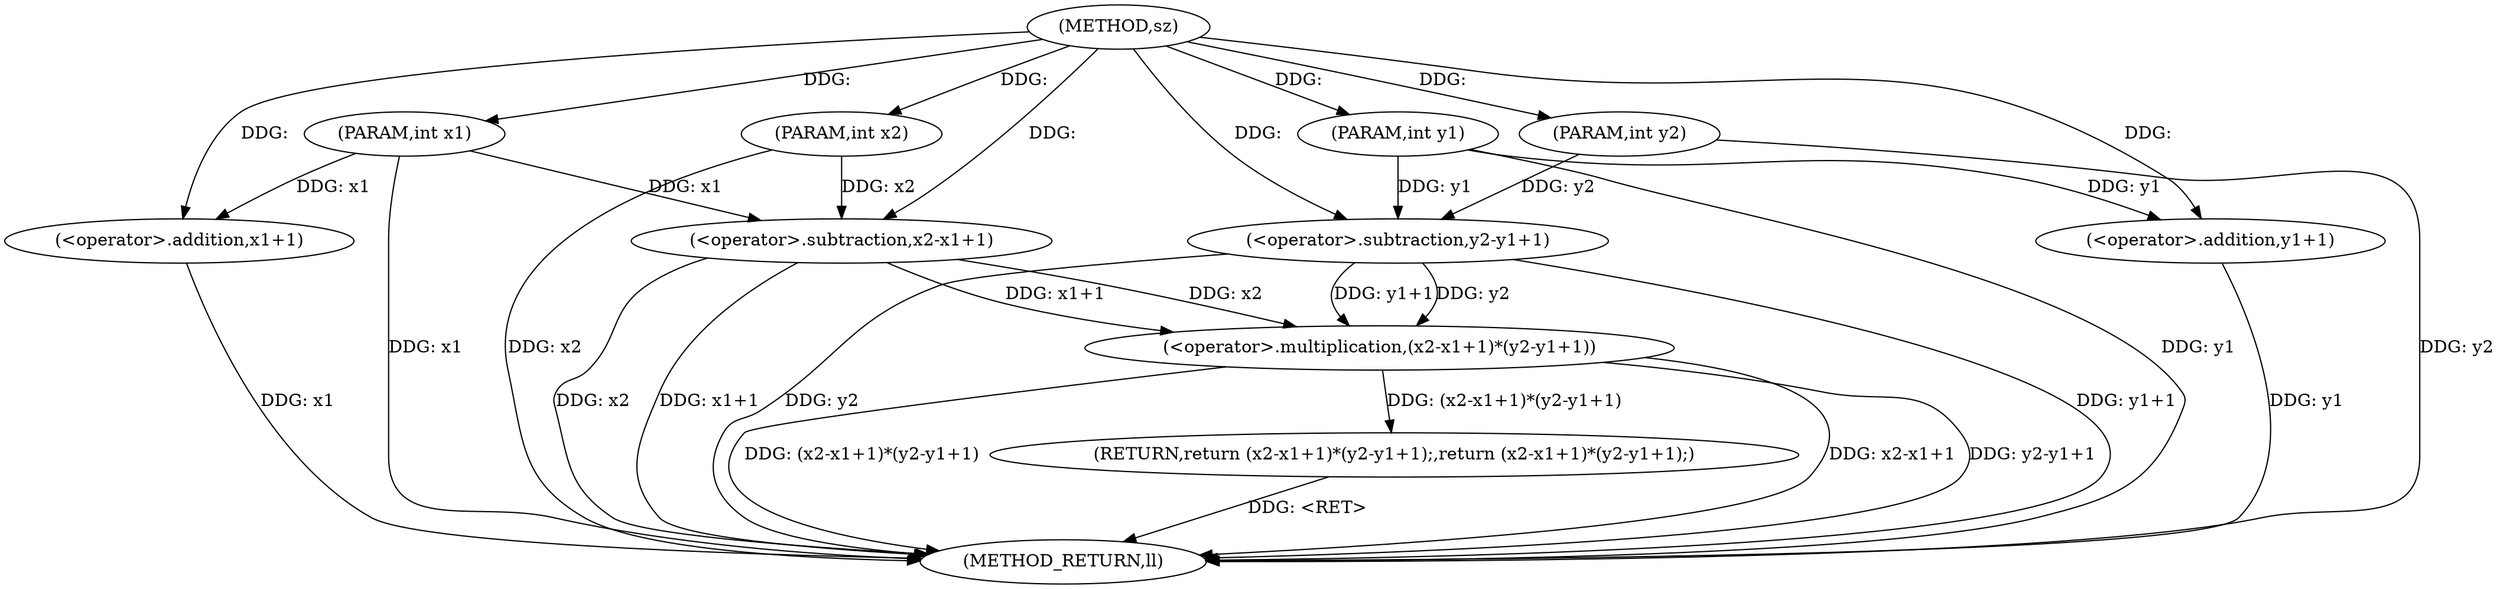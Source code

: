 digraph "sz" {  
"1000180" [label = "(METHOD,sz)" ]
"1000198" [label = "(METHOD_RETURN,ll)" ]
"1000181" [label = "(PARAM,int x1)" ]
"1000182" [label = "(PARAM,int y1)" ]
"1000183" [label = "(PARAM,int x2)" ]
"1000184" [label = "(PARAM,int y2)" ]
"1000186" [label = "(RETURN,return (x2-x1+1)*(y2-y1+1);,return (x2-x1+1)*(y2-y1+1);)" ]
"1000187" [label = "(<operator>.multiplication,(x2-x1+1)*(y2-y1+1))" ]
"1000188" [label = "(<operator>.subtraction,x2-x1+1)" ]
"1000193" [label = "(<operator>.subtraction,y2-y1+1)" ]
"1000190" [label = "(<operator>.addition,x1+1)" ]
"1000195" [label = "(<operator>.addition,y1+1)" ]
  "1000186" -> "1000198"  [ label = "DDG: <RET>"] 
  "1000181" -> "1000198"  [ label = "DDG: x1"] 
  "1000182" -> "1000198"  [ label = "DDG: y1"] 
  "1000183" -> "1000198"  [ label = "DDG: x2"] 
  "1000184" -> "1000198"  [ label = "DDG: y2"] 
  "1000188" -> "1000198"  [ label = "DDG: x2"] 
  "1000190" -> "1000198"  [ label = "DDG: x1"] 
  "1000188" -> "1000198"  [ label = "DDG: x1+1"] 
  "1000187" -> "1000198"  [ label = "DDG: x2-x1+1"] 
  "1000193" -> "1000198"  [ label = "DDG: y2"] 
  "1000195" -> "1000198"  [ label = "DDG: y1"] 
  "1000193" -> "1000198"  [ label = "DDG: y1+1"] 
  "1000187" -> "1000198"  [ label = "DDG: y2-y1+1"] 
  "1000187" -> "1000198"  [ label = "DDG: (x2-x1+1)*(y2-y1+1)"] 
  "1000180" -> "1000181"  [ label = "DDG: "] 
  "1000180" -> "1000182"  [ label = "DDG: "] 
  "1000180" -> "1000183"  [ label = "DDG: "] 
  "1000180" -> "1000184"  [ label = "DDG: "] 
  "1000187" -> "1000186"  [ label = "DDG: (x2-x1+1)*(y2-y1+1)"] 
  "1000188" -> "1000187"  [ label = "DDG: x1+1"] 
  "1000188" -> "1000187"  [ label = "DDG: x2"] 
  "1000193" -> "1000187"  [ label = "DDG: y1+1"] 
  "1000193" -> "1000187"  [ label = "DDG: y2"] 
  "1000183" -> "1000188"  [ label = "DDG: x2"] 
  "1000180" -> "1000188"  [ label = "DDG: "] 
  "1000181" -> "1000188"  [ label = "DDG: x1"] 
  "1000184" -> "1000193"  [ label = "DDG: y2"] 
  "1000180" -> "1000193"  [ label = "DDG: "] 
  "1000182" -> "1000193"  [ label = "DDG: y1"] 
  "1000181" -> "1000190"  [ label = "DDG: x1"] 
  "1000180" -> "1000190"  [ label = "DDG: "] 
  "1000182" -> "1000195"  [ label = "DDG: y1"] 
  "1000180" -> "1000195"  [ label = "DDG: "] 
}
